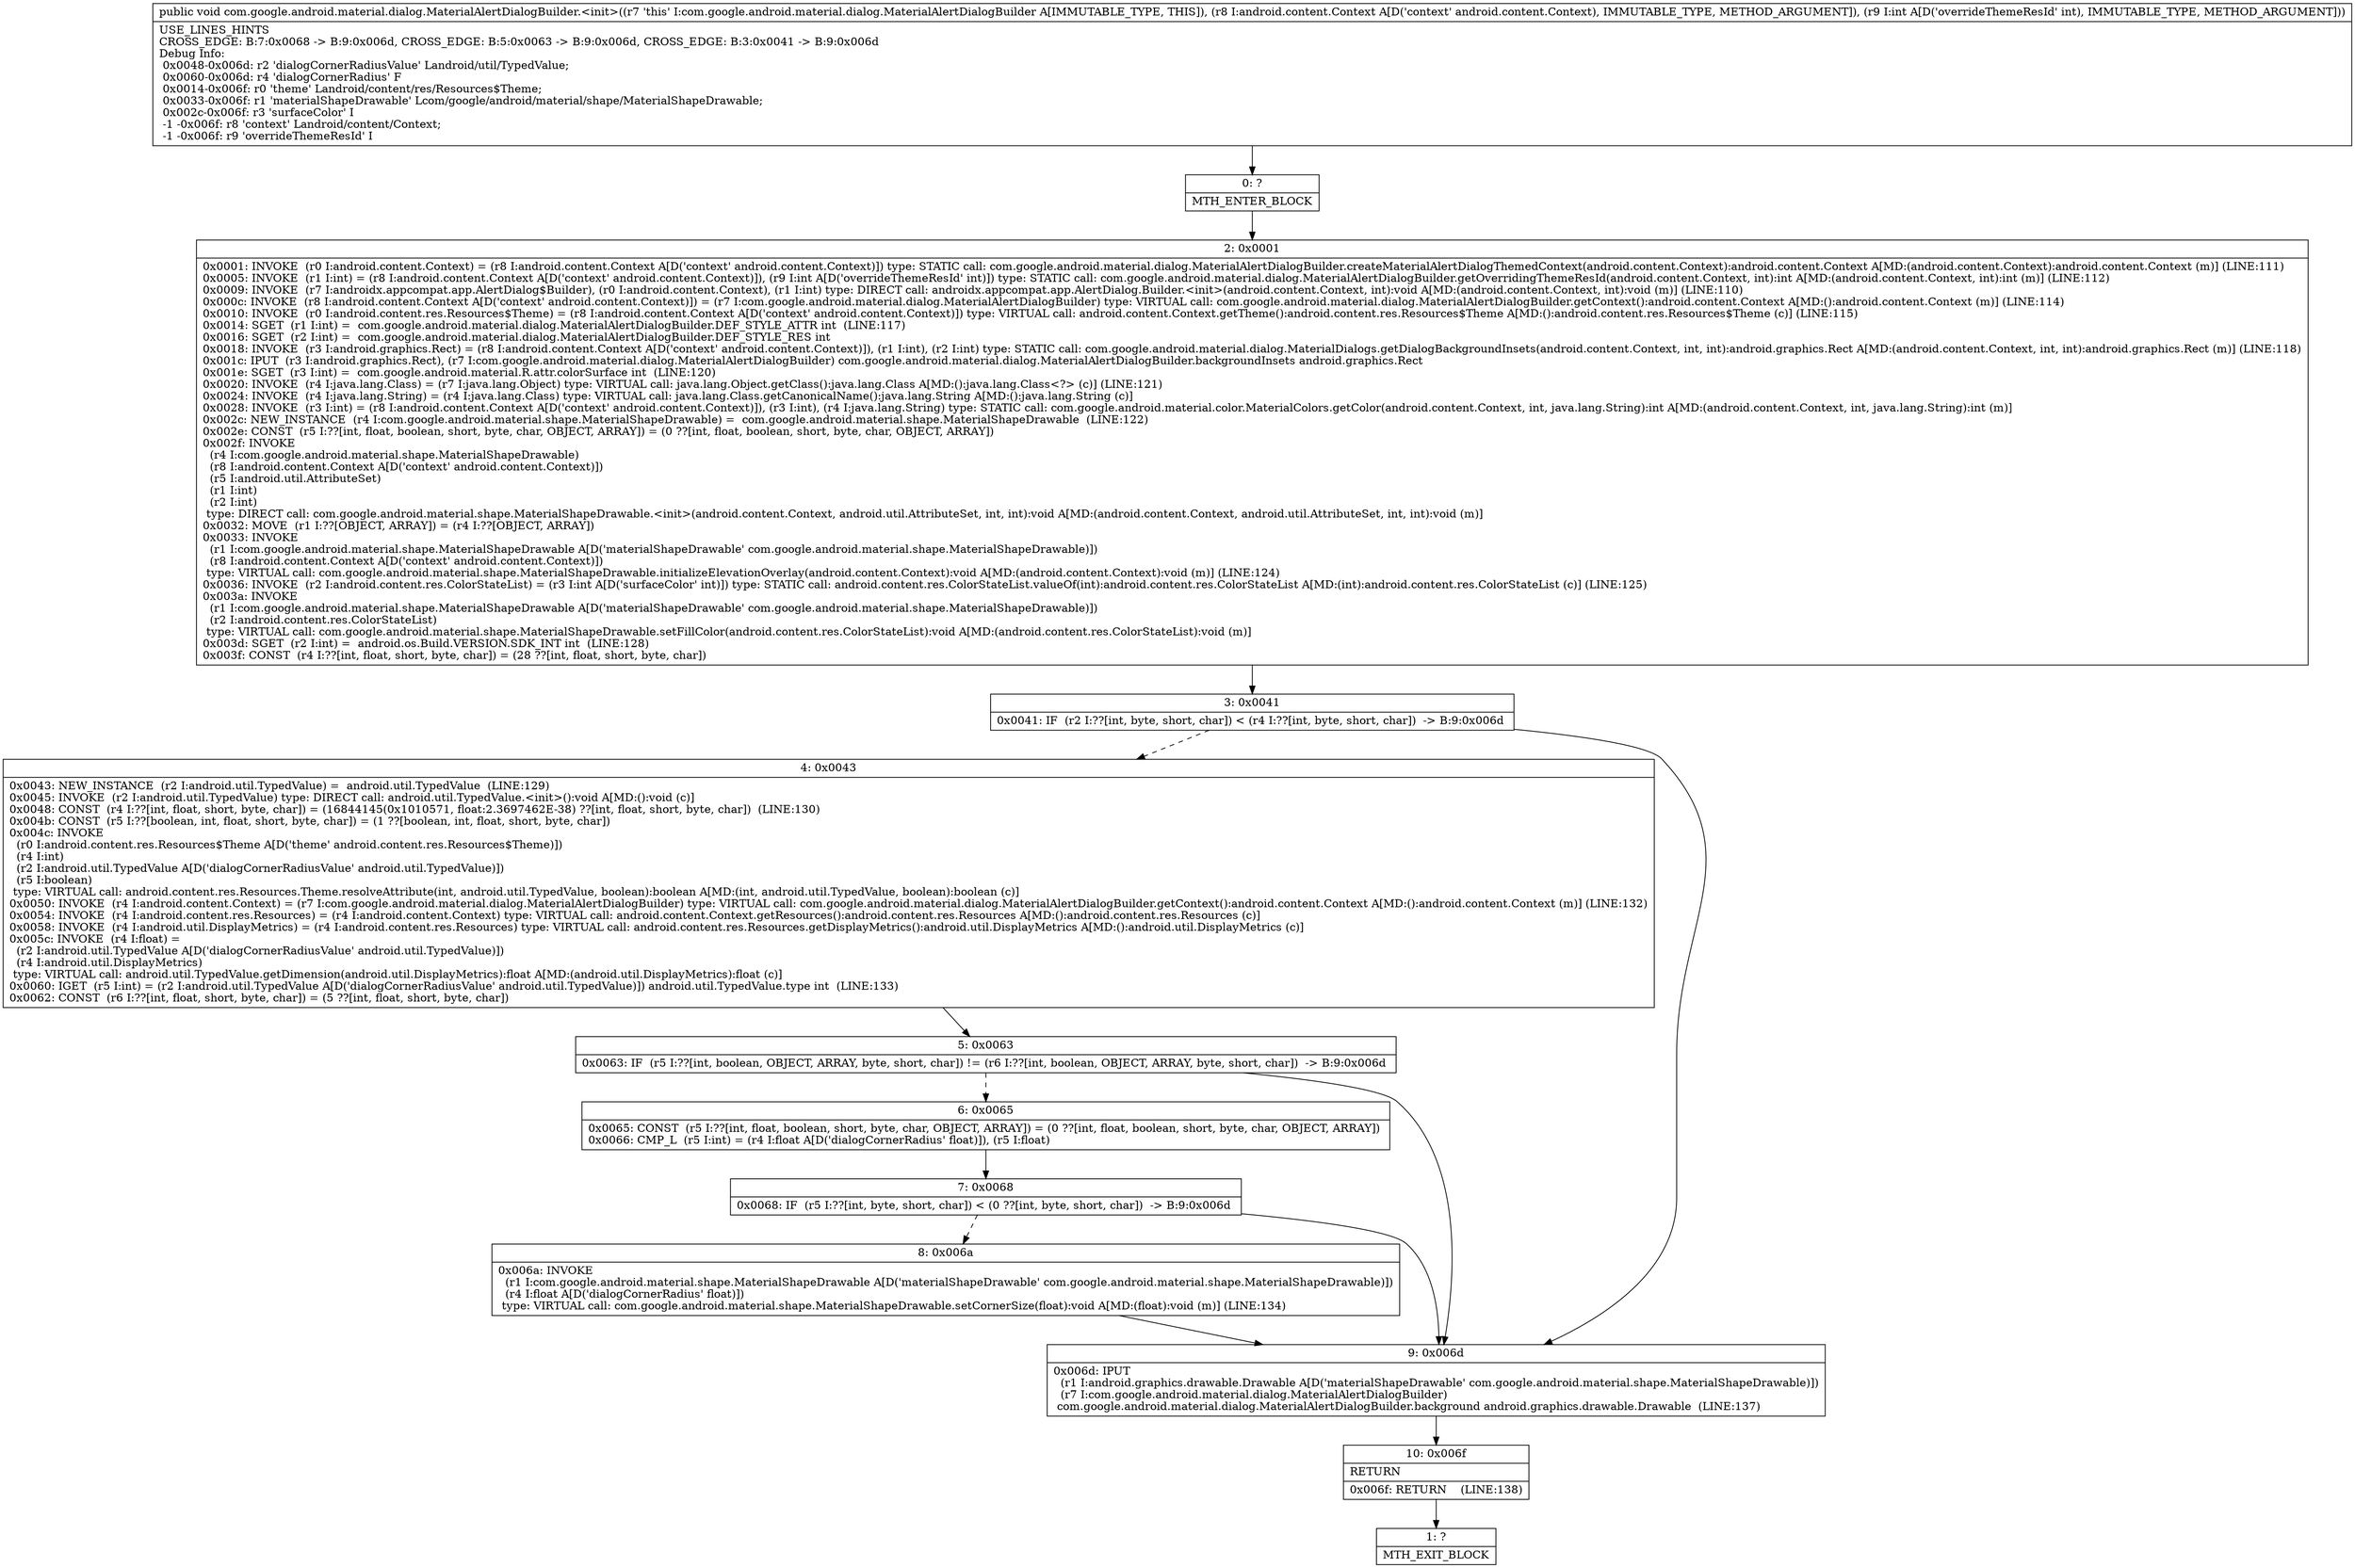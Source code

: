 digraph "CFG forcom.google.android.material.dialog.MaterialAlertDialogBuilder.\<init\>(Landroid\/content\/Context;I)V" {
Node_0 [shape=record,label="{0\:\ ?|MTH_ENTER_BLOCK\l}"];
Node_2 [shape=record,label="{2\:\ 0x0001|0x0001: INVOKE  (r0 I:android.content.Context) = (r8 I:android.content.Context A[D('context' android.content.Context)]) type: STATIC call: com.google.android.material.dialog.MaterialAlertDialogBuilder.createMaterialAlertDialogThemedContext(android.content.Context):android.content.Context A[MD:(android.content.Context):android.content.Context (m)] (LINE:111)\l0x0005: INVOKE  (r1 I:int) = (r8 I:android.content.Context A[D('context' android.content.Context)]), (r9 I:int A[D('overrideThemeResId' int)]) type: STATIC call: com.google.android.material.dialog.MaterialAlertDialogBuilder.getOverridingThemeResId(android.content.Context, int):int A[MD:(android.content.Context, int):int (m)] (LINE:112)\l0x0009: INVOKE  (r7 I:androidx.appcompat.app.AlertDialog$Builder), (r0 I:android.content.Context), (r1 I:int) type: DIRECT call: androidx.appcompat.app.AlertDialog.Builder.\<init\>(android.content.Context, int):void A[MD:(android.content.Context, int):void (m)] (LINE:110)\l0x000c: INVOKE  (r8 I:android.content.Context A[D('context' android.content.Context)]) = (r7 I:com.google.android.material.dialog.MaterialAlertDialogBuilder) type: VIRTUAL call: com.google.android.material.dialog.MaterialAlertDialogBuilder.getContext():android.content.Context A[MD:():android.content.Context (m)] (LINE:114)\l0x0010: INVOKE  (r0 I:android.content.res.Resources$Theme) = (r8 I:android.content.Context A[D('context' android.content.Context)]) type: VIRTUAL call: android.content.Context.getTheme():android.content.res.Resources$Theme A[MD:():android.content.res.Resources$Theme (c)] (LINE:115)\l0x0014: SGET  (r1 I:int) =  com.google.android.material.dialog.MaterialAlertDialogBuilder.DEF_STYLE_ATTR int  (LINE:117)\l0x0016: SGET  (r2 I:int) =  com.google.android.material.dialog.MaterialAlertDialogBuilder.DEF_STYLE_RES int \l0x0018: INVOKE  (r3 I:android.graphics.Rect) = (r8 I:android.content.Context A[D('context' android.content.Context)]), (r1 I:int), (r2 I:int) type: STATIC call: com.google.android.material.dialog.MaterialDialogs.getDialogBackgroundInsets(android.content.Context, int, int):android.graphics.Rect A[MD:(android.content.Context, int, int):android.graphics.Rect (m)] (LINE:118)\l0x001c: IPUT  (r3 I:android.graphics.Rect), (r7 I:com.google.android.material.dialog.MaterialAlertDialogBuilder) com.google.android.material.dialog.MaterialAlertDialogBuilder.backgroundInsets android.graphics.Rect \l0x001e: SGET  (r3 I:int) =  com.google.android.material.R.attr.colorSurface int  (LINE:120)\l0x0020: INVOKE  (r4 I:java.lang.Class) = (r7 I:java.lang.Object) type: VIRTUAL call: java.lang.Object.getClass():java.lang.Class A[MD:():java.lang.Class\<?\> (c)] (LINE:121)\l0x0024: INVOKE  (r4 I:java.lang.String) = (r4 I:java.lang.Class) type: VIRTUAL call: java.lang.Class.getCanonicalName():java.lang.String A[MD:():java.lang.String (c)]\l0x0028: INVOKE  (r3 I:int) = (r8 I:android.content.Context A[D('context' android.content.Context)]), (r3 I:int), (r4 I:java.lang.String) type: STATIC call: com.google.android.material.color.MaterialColors.getColor(android.content.Context, int, java.lang.String):int A[MD:(android.content.Context, int, java.lang.String):int (m)]\l0x002c: NEW_INSTANCE  (r4 I:com.google.android.material.shape.MaterialShapeDrawable) =  com.google.android.material.shape.MaterialShapeDrawable  (LINE:122)\l0x002e: CONST  (r5 I:??[int, float, boolean, short, byte, char, OBJECT, ARRAY]) = (0 ??[int, float, boolean, short, byte, char, OBJECT, ARRAY]) \l0x002f: INVOKE  \l  (r4 I:com.google.android.material.shape.MaterialShapeDrawable)\l  (r8 I:android.content.Context A[D('context' android.content.Context)])\l  (r5 I:android.util.AttributeSet)\l  (r1 I:int)\l  (r2 I:int)\l type: DIRECT call: com.google.android.material.shape.MaterialShapeDrawable.\<init\>(android.content.Context, android.util.AttributeSet, int, int):void A[MD:(android.content.Context, android.util.AttributeSet, int, int):void (m)]\l0x0032: MOVE  (r1 I:??[OBJECT, ARRAY]) = (r4 I:??[OBJECT, ARRAY]) \l0x0033: INVOKE  \l  (r1 I:com.google.android.material.shape.MaterialShapeDrawable A[D('materialShapeDrawable' com.google.android.material.shape.MaterialShapeDrawable)])\l  (r8 I:android.content.Context A[D('context' android.content.Context)])\l type: VIRTUAL call: com.google.android.material.shape.MaterialShapeDrawable.initializeElevationOverlay(android.content.Context):void A[MD:(android.content.Context):void (m)] (LINE:124)\l0x0036: INVOKE  (r2 I:android.content.res.ColorStateList) = (r3 I:int A[D('surfaceColor' int)]) type: STATIC call: android.content.res.ColorStateList.valueOf(int):android.content.res.ColorStateList A[MD:(int):android.content.res.ColorStateList (c)] (LINE:125)\l0x003a: INVOKE  \l  (r1 I:com.google.android.material.shape.MaterialShapeDrawable A[D('materialShapeDrawable' com.google.android.material.shape.MaterialShapeDrawable)])\l  (r2 I:android.content.res.ColorStateList)\l type: VIRTUAL call: com.google.android.material.shape.MaterialShapeDrawable.setFillColor(android.content.res.ColorStateList):void A[MD:(android.content.res.ColorStateList):void (m)]\l0x003d: SGET  (r2 I:int) =  android.os.Build.VERSION.SDK_INT int  (LINE:128)\l0x003f: CONST  (r4 I:??[int, float, short, byte, char]) = (28 ??[int, float, short, byte, char]) \l}"];
Node_3 [shape=record,label="{3\:\ 0x0041|0x0041: IF  (r2 I:??[int, byte, short, char]) \< (r4 I:??[int, byte, short, char])  \-\> B:9:0x006d \l}"];
Node_4 [shape=record,label="{4\:\ 0x0043|0x0043: NEW_INSTANCE  (r2 I:android.util.TypedValue) =  android.util.TypedValue  (LINE:129)\l0x0045: INVOKE  (r2 I:android.util.TypedValue) type: DIRECT call: android.util.TypedValue.\<init\>():void A[MD:():void (c)]\l0x0048: CONST  (r4 I:??[int, float, short, byte, char]) = (16844145(0x1010571, float:2.3697462E\-38) ??[int, float, short, byte, char])  (LINE:130)\l0x004b: CONST  (r5 I:??[boolean, int, float, short, byte, char]) = (1 ??[boolean, int, float, short, byte, char]) \l0x004c: INVOKE  \l  (r0 I:android.content.res.Resources$Theme A[D('theme' android.content.res.Resources$Theme)])\l  (r4 I:int)\l  (r2 I:android.util.TypedValue A[D('dialogCornerRadiusValue' android.util.TypedValue)])\l  (r5 I:boolean)\l type: VIRTUAL call: android.content.res.Resources.Theme.resolveAttribute(int, android.util.TypedValue, boolean):boolean A[MD:(int, android.util.TypedValue, boolean):boolean (c)]\l0x0050: INVOKE  (r4 I:android.content.Context) = (r7 I:com.google.android.material.dialog.MaterialAlertDialogBuilder) type: VIRTUAL call: com.google.android.material.dialog.MaterialAlertDialogBuilder.getContext():android.content.Context A[MD:():android.content.Context (m)] (LINE:132)\l0x0054: INVOKE  (r4 I:android.content.res.Resources) = (r4 I:android.content.Context) type: VIRTUAL call: android.content.Context.getResources():android.content.res.Resources A[MD:():android.content.res.Resources (c)]\l0x0058: INVOKE  (r4 I:android.util.DisplayMetrics) = (r4 I:android.content.res.Resources) type: VIRTUAL call: android.content.res.Resources.getDisplayMetrics():android.util.DisplayMetrics A[MD:():android.util.DisplayMetrics (c)]\l0x005c: INVOKE  (r4 I:float) = \l  (r2 I:android.util.TypedValue A[D('dialogCornerRadiusValue' android.util.TypedValue)])\l  (r4 I:android.util.DisplayMetrics)\l type: VIRTUAL call: android.util.TypedValue.getDimension(android.util.DisplayMetrics):float A[MD:(android.util.DisplayMetrics):float (c)]\l0x0060: IGET  (r5 I:int) = (r2 I:android.util.TypedValue A[D('dialogCornerRadiusValue' android.util.TypedValue)]) android.util.TypedValue.type int  (LINE:133)\l0x0062: CONST  (r6 I:??[int, float, short, byte, char]) = (5 ??[int, float, short, byte, char]) \l}"];
Node_5 [shape=record,label="{5\:\ 0x0063|0x0063: IF  (r5 I:??[int, boolean, OBJECT, ARRAY, byte, short, char]) != (r6 I:??[int, boolean, OBJECT, ARRAY, byte, short, char])  \-\> B:9:0x006d \l}"];
Node_6 [shape=record,label="{6\:\ 0x0065|0x0065: CONST  (r5 I:??[int, float, boolean, short, byte, char, OBJECT, ARRAY]) = (0 ??[int, float, boolean, short, byte, char, OBJECT, ARRAY]) \l0x0066: CMP_L  (r5 I:int) = (r4 I:float A[D('dialogCornerRadius' float)]), (r5 I:float) \l}"];
Node_7 [shape=record,label="{7\:\ 0x0068|0x0068: IF  (r5 I:??[int, byte, short, char]) \< (0 ??[int, byte, short, char])  \-\> B:9:0x006d \l}"];
Node_8 [shape=record,label="{8\:\ 0x006a|0x006a: INVOKE  \l  (r1 I:com.google.android.material.shape.MaterialShapeDrawable A[D('materialShapeDrawable' com.google.android.material.shape.MaterialShapeDrawable)])\l  (r4 I:float A[D('dialogCornerRadius' float)])\l type: VIRTUAL call: com.google.android.material.shape.MaterialShapeDrawable.setCornerSize(float):void A[MD:(float):void (m)] (LINE:134)\l}"];
Node_9 [shape=record,label="{9\:\ 0x006d|0x006d: IPUT  \l  (r1 I:android.graphics.drawable.Drawable A[D('materialShapeDrawable' com.google.android.material.shape.MaterialShapeDrawable)])\l  (r7 I:com.google.android.material.dialog.MaterialAlertDialogBuilder)\l com.google.android.material.dialog.MaterialAlertDialogBuilder.background android.graphics.drawable.Drawable  (LINE:137)\l}"];
Node_10 [shape=record,label="{10\:\ 0x006f|RETURN\l|0x006f: RETURN    (LINE:138)\l}"];
Node_1 [shape=record,label="{1\:\ ?|MTH_EXIT_BLOCK\l}"];
MethodNode[shape=record,label="{public void com.google.android.material.dialog.MaterialAlertDialogBuilder.\<init\>((r7 'this' I:com.google.android.material.dialog.MaterialAlertDialogBuilder A[IMMUTABLE_TYPE, THIS]), (r8 I:android.content.Context A[D('context' android.content.Context), IMMUTABLE_TYPE, METHOD_ARGUMENT]), (r9 I:int A[D('overrideThemeResId' int), IMMUTABLE_TYPE, METHOD_ARGUMENT]))  | USE_LINES_HINTS\lCROSS_EDGE: B:7:0x0068 \-\> B:9:0x006d, CROSS_EDGE: B:5:0x0063 \-\> B:9:0x006d, CROSS_EDGE: B:3:0x0041 \-\> B:9:0x006d\lDebug Info:\l  0x0048\-0x006d: r2 'dialogCornerRadiusValue' Landroid\/util\/TypedValue;\l  0x0060\-0x006d: r4 'dialogCornerRadius' F\l  0x0014\-0x006f: r0 'theme' Landroid\/content\/res\/Resources$Theme;\l  0x0033\-0x006f: r1 'materialShapeDrawable' Lcom\/google\/android\/material\/shape\/MaterialShapeDrawable;\l  0x002c\-0x006f: r3 'surfaceColor' I\l  \-1 \-0x006f: r8 'context' Landroid\/content\/Context;\l  \-1 \-0x006f: r9 'overrideThemeResId' I\l}"];
MethodNode -> Node_0;Node_0 -> Node_2;
Node_2 -> Node_3;
Node_3 -> Node_4[style=dashed];
Node_3 -> Node_9;
Node_4 -> Node_5;
Node_5 -> Node_6[style=dashed];
Node_5 -> Node_9;
Node_6 -> Node_7;
Node_7 -> Node_8[style=dashed];
Node_7 -> Node_9;
Node_8 -> Node_9;
Node_9 -> Node_10;
Node_10 -> Node_1;
}

